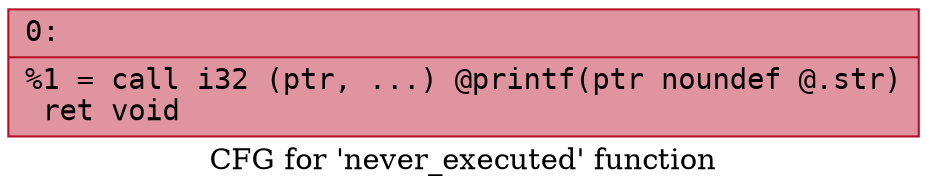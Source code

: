 digraph "CFG for 'never_executed' function" {
	label="CFG for 'never_executed' function";

	Node0x5597faae51e0 [shape=record,color="#b70d28ff", style=filled, fillcolor="#b70d2870" fontname="Courier",label="{0:\l|  %1 = call i32 (ptr, ...) @printf(ptr noundef @.str)\l  ret void\l}"];
}
